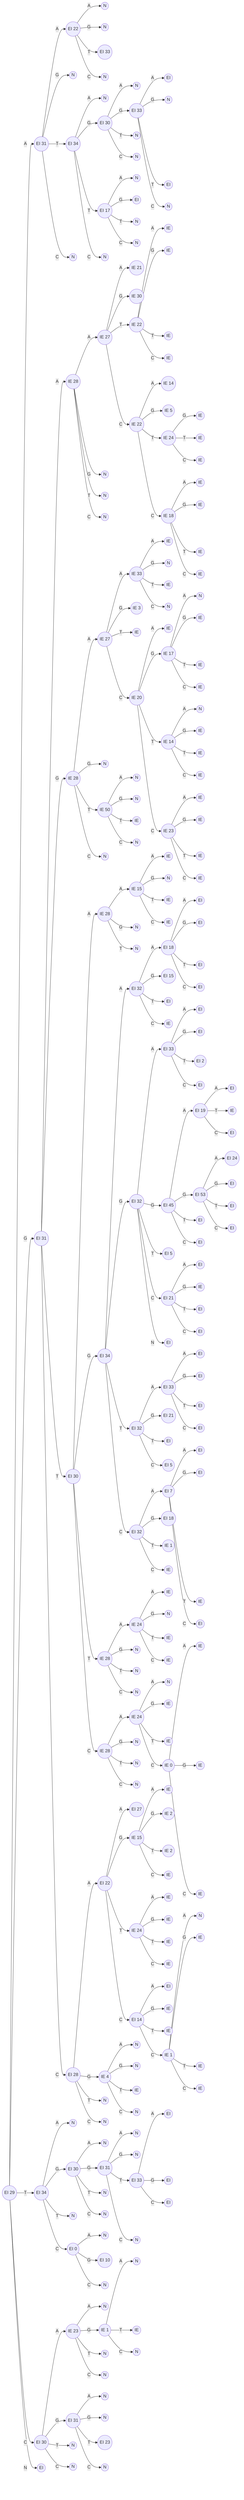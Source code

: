 graph LR
2691191888304((EI 29))
2691191888304-- A -->2691225013608
2691191888304-- G -->2691225014000
2691191888304-- T -->2691225740064
2691191888304-- C -->2691225291520
2691191888304-- N -->2691225786912
2691225013608((EI 31))
2691225013608-- A -->2691225215888
2691225013608-- G -->2691225664872
2691225013608-- T -->2691225662072
2691225013608-- C -->2691225663640
2691225215888((EI 22))
2691225215888-- A -->2691225216896
2691225215888-- G -->2691225217008
2691225215888-- T -->2691225217400
2691225215888-- C -->2691225662576
2691225216896((N))
2691225217008((N))
2691225217400((EI 33))
2691225662576((N))
2691225664872((N))
2691225662072((EI 34))
2691225662072-- A -->2691225661848
2691225662072-- G -->2691225664648
2691225662072-- T -->2691225216784
2691225662072-- C -->2691225663976
2691225661848((N))
2691225664648((EI 30))
2691225664648-- A -->2691225218800
2691225664648-- G -->2691225216392
2691225664648-- T -->2691225215720
2691225664648-- C -->2691225217176
2691225218800((N))
2691225216392((EI 33))
2691225216392-- A -->2691225743144
2691225216392-- G -->2691225742136
2691225216392-- T -->2691225740848
2691225216392-- C -->2691225218464
2691225743144((EI))
2691225742136((N))
2691225740848((EI))
2691225218464((N))
2691225215720((N))
2691225217176((N))
2691225216784((EI 17))
2691225216784-- A -->2691225661792
2691225216784-- G -->2691225663360
2691225216784-- T -->2691225662912
2691225216784-- C -->2691225662408
2691225661792((N))
2691225663360((EI))
2691225662912((N))
2691225662408((N))
2691225663976((N))
2691225663640((N))
2691225014000((EI 31))
2691225014000-- A -->2691225664144
2691225014000-- G -->2691225289168
2691225014000-- T -->2691225740120
2691225014000-- C -->2691225742640
2691225664144((IE 28))
2691225664144-- A -->2691225217792
2691225664144-- G -->2691225292640
2691225664144-- T -->2691225292584
2691225664144-- C -->2691225290008
2691225217792((IE 27))
2691225217792-- A -->2691225785120
2691225217792-- G -->2691225786240
2691225217792-- T -->2691225786800
2691225217792-- C -->2691225787584
2691225785120((IE 21))
2691225786240((IE 30))
2691225786800((IE 22))
2691225786800-- A -->2691225784560
2691225786800-- G -->2691225785680
2691225786800-- T -->2691225663080
2691225786800-- C -->2691225787024
2691225784560((IE))
2691225785680((IE))
2691225663080((IE))
2691225787024((IE))
2691225787584((IE 22))
2691225787584-- A -->2691225741912
2691225787584-- G -->2691225216952
2691225787584-- T -->2691225663808
2691225787584-- C -->2691225740344
2691225741912((IE 14))
2691225216952((IE 5))
2691225663808((IE 24))
2691225663808-- G -->2691225740904
2691225663808-- T -->2691225739672
2691225663808-- C -->2691225742304
2691225740904((IE))
2691225739672((IE))
2691225742304((IE))
2691225740344((IE 18))
2691225740344-- A -->2691225787696
2691225740344-- G -->2691225788144
2691225740344-- T -->2691225289952
2691225740344-- C -->2691225289728
2691225787696((IE))
2691225788144((IE))
2691225289952((IE))
2691225289728((IE))
2691225292640((N))
2691225292584((N))
2691225290008((N))
2691225289168((IE 28))
2691225289168-- A -->2691225291128
2691225289168-- G -->2691225320584
2691225289168-- T -->2691225291968
2691225289168-- C -->2691225739448
2691225291128((IE 27))
2691225291128-- A -->2691225786128
2691225291128-- G -->2691225217960
2691225291128-- T -->2691225218968
2691225291128-- C -->2691225741128
2691225786128((IE 33))
2691225786128-- A -->2691225741800
2691225786128-- G -->2691225743312
2691225786128-- T -->2691225740512
2691225786128-- C -->2691225739784
2691225741800((IE))
2691225743312((N))
2691225740512((IE))
2691225739784((N))
2691225217960((IE 3))
2691225218968((IE))
2691225741128((IE 20))
2691225741128-- A -->2691225290456
2691225741128-- G -->2691225292528
2691225741128-- T -->2691225291352
2691225741128-- C -->2691225318288
2691225290456((IE))
2691225292528((IE 17))
2691225292528-- A -->2691225290176
2691225292528-- G -->2691225289784
2691225292528-- T -->2691225291240
2691225292528-- C -->2691225290512
2691225290176((N))
2691225289784((IE))
2691225291240((IE))
2691225290512((IE))
2691225291352((IE 14))
2691225291352-- A -->2691225290568
2691225291352-- G -->2691225288888
2691225291352-- T -->2691225289504
2691225291352-- C -->2691225318624
2691225290568((N))
2691225288888((IE))
2691225289504((IE))
2691225318624((IE))
2691225318288((IE 23))
2691225318288-- A -->2691225318848
2691225318288-- G -->2691225318064
2691225318288-- T -->2691225321256
2691225318288-- C -->2691225319016
2691225318848((IE))
2691225318064((IE))
2691225321256((IE))
2691225319016((IE))
2691225320584((N))
2691225291968((IE 50))
2691225291968-- A -->2691225318456
2691225291968-- G -->2691225742696
2691225291968-- T -->2691225739840
2691225291968-- C -->2691225740176
2691225318456((N))
2691225742696((N))
2691225739840((IE))
2691225740176((N))
2691225739448((N))
2691225740120((EI 30))
2691225740120-- A -->2691225662352
2691225740120-- G -->2691225290400
2691225740120-- T -->2691225292472
2691225740120-- C -->2691225319744
2691225662352((IE 28))
2691225662352-- A -->2691225289672
2691225662352-- G -->2691225219024
2691225662352-- T -->2691225217736
2691225289672((IE 15))
2691225289672-- A -->2691225319968
2691225289672-- G -->2691225013832
2691225289672-- T -->2691225012208
2691225289672-- C -->2691225218016
2691225319968((IE))
2691225013832((N))
2691225012208((IE))
2691225218016((IE))
2691225219024((N))
2691225217736((N))
2691225290400((EI 34))
2691225290400-- A -->2691225318176
2691225290400-- G -->2691225317672
2691225290400-- T -->2691225787920
2691225290400-- C -->2691225317728
2691225318176((EI 32))
2691225318176-- A -->2691225786968
2691225318176-- G -->2691225290064
2691225318176-- T -->2691225289392
2691225318176-- C -->2691225216504
2691225786968((EI 18))
2691225786968-- A -->2691225742472
2691225786968-- G -->2691225742920
2691225786968-- T -->2691225786856
2691225786968-- C -->2691225787472
2691225742472((EI))
2691225742920((EI))
2691225786856((EI))
2691225787472((EI))
2691225290064((EI 15))
2691225289392((EI))
2691225216504((IE))
2691225317672((EI 32))
2691225317672-- A -->2691225784896
2691225317672-- G -->2691225371088
2691225317672-- T -->2691225374392
2691225317672-- C -->2691225784784
2691225317672-- N -->2691225374112
2691225784896((EI 33))
2691225784896-- A -->2691225372768
2691225784896-- G -->2691225373216
2691225784896-- T -->2691225374000
2691225784896-- C -->2691225788200
2691225372768((EI))
2691225373216((EI))
2691225374000((EI 2))
2691225788200((EI))
2691225371088((EI 45))
2691225371088-- A -->2691225373328
2691225371088-- G -->2691225217120
2691225371088-- T -->2691225291744
2691225371088-- C -->2691225371424
2691225373328((EI 19))
2691225373328-- A -->2691225373832
2691225373328-- T -->2691225011872
2691225373328-- C -->2691225288776
2691225373832((EI))
2691225011872((IE))
2691225288776((EI))
2691225217120((EI 53))
2691225217120-- A -->2691225320864
2691225217120-- G -->2691225317616
2691225217120-- T -->2691225317560
2691225217120-- C -->2691225372600
2691225320864((EI 24))
2691225317616((EI))
2691225317560((EI))
2691225372600((EI))
2691225291744((EI))
2691225371424((EI))
2691225374392((EI 5))
2691225784784((EI 21))
2691225784784-- A -->2691225371368
2691225784784-- G -->2691225371816
2691225784784-- T -->2691225371984
2691225784784-- C -->2691225372040
2691225371368((EI))
2691225371816((IE))
2691225371984((EI))
2691225372040((EI))
2691225374112((EI))
2691225787920((EI 32))
2691225787920-- A -->2691225320024
2691225787920-- G -->2691225375744
2691225787920-- T -->2691225375688
2691225787920-- C -->2691225377536
2691225320024((EI 33))
2691225320024-- A -->2691225376640
2691225320024-- G -->2691225378768
2691225320024-- T -->2691225291408
2691225320024-- C -->2691225291016
2691225376640((EI))
2691225378768((EI))
2691225291408((EI))
2691225291016((EI))
2691225375744((EI 21))
2691225375688((EI))
2691225377536((EI 5))
2691225317728((EI 32))
2691225317728-- A -->2691225373776
2691225317728-- G -->2691225373552
2691225317728-- T -->2691225374168
2691225317728-- C -->2691225321200
2691225373776((EI 7))
2691225373776-- A -->2691225372488
2691225373776-- G -->2691225370696
2691225373776-- T -->2691225372992
2691225373776-- C -->2691225371256
2691225372488((EI))
2691225370696((EI))
2691225372992((IE))
2691225371256((EI))
2691225373552((EI 18))
2691225374168((IE 1))
2691225321200((IE))
2691225292472((IE 28))
2691225292472-- A -->2691225376080
2691225292472-- G -->2691225372320
2691225292472-- T -->2691225371032
2691225292472-- C -->2691225375520
2691225376080((IE 24))
2691225376080-- A -->2691225376024
2691225376080-- G -->2691225741072
2691225376080-- T -->2691225218856
2691225376080-- C -->2691225216672
2691225376024((IE))
2691225741072((N))
2691225218856((IE))
2691225216672((IE))
2691225372320((N))
2691225371032((N))
2691225375520((N))
2691225319744((IE 28))
2691225319744-- A -->2691225378376
2691225319744-- G -->2691225371704
2691225319744-- T -->2691225375296
2691225319744-- C -->2691225664592
2691225378376((IE 24))
2691225378376-- A -->2691225389264
2691225378376-- G -->2691225387696
2691225378376-- T -->2691225390664
2691225378376-- C -->2691225372936
2691225389264((N))
2691225387696((IE))
2691225390664((IE))
2691225372936((IE 0))
2691225372936-- A -->2691225387360
2691225372936-- G -->2691225389880
2691225372936-- C -->2691225388984
2691225387360((IE))
2691225389880((IE))
2691225388984((IE))
2691225371704((N))
2691225375296((N))
2691225664592((N))
2691225742640((EI 28))
2691225742640-- A -->2691225376192
2691225742640-- G -->2691225390160
2691225742640-- T -->2691225389376
2691225742640-- C -->2691225663752
2691225376192((EI 22))
2691225376192-- A -->2691225378096
2691225376192-- G -->2691225377984
2691225376192-- T -->2691225387584
2691225376192-- C -->2691225319408
2691225378096((EI 27))
2691225377984((IE 15))
2691225377984-- A -->2691225387920
2691225377984-- G -->2691225389656
2691225377984-- T -->2691225387640
2691225377984-- C -->2691225388536
2691225387920((IE))
2691225389656((IE 2))
2691225387640((IE 2))
2691225388536((IE))
2691225387584((IE 24))
2691225387584-- A -->2691225389600
2691225387584-- G -->2691225389712
2691225387584-- T -->2691225372264
2691225387584-- C -->2691225371760
2691225389600((IE))
2691225389712((IE))
2691225372264((IE))
2691225371760((IE))
2691225319408((EI 14))
2691225319408-- A -->2691225216840
2691225319408-- G -->2691225742528
2691225319408-- T -->2691225319800
2691225319408-- C -->2691225320472
2691225216840((EI))
2691225742528((IE))
2691225319800((IE))
2691225320472((IE 1))
2691225320472-- A -->2691225374504
2691225320472-- G -->2691225372432
2691225320472-- T -->2691225291072
2691225320472-- C -->2691225390832
2691225374504((N))
2691225372432((IE))
2691225291072((IE))
2691225390832((IE))
2691225390160((IE 4))
2691225390160-- A -->2691225387416
2691225390160-- G -->2691225388648
2691225390160-- T -->2691225388760
2691225390160-- C -->2691225388088
2691225387416((N))
2691225388648((N))
2691225388760((IE))
2691225388088((N))
2691225389376((N))
2691225663752((N))
2691225740064((EI 34))
2691225740064-- A -->2691225318232
2691225740064-- G -->2691225431736
2691225740064-- T -->2691225390552
2691225740064-- C -->2691225388032
2691225318232((N))
2691225431736((EI 30))
2691225431736-- A -->2691225431008
2691225431736-- G -->2691225432016
2691225431736-- T -->2691225389824
2691225431736-- C -->2691225387248
2691225431008((N))
2691225432016((EI 31))
2691225432016-- A -->2691225428208
2691225432016-- G -->2691225430392
2691225432016-- T -->2691225429496
2691225432016-- C -->2691225217512
2691225428208((N))
2691225430392((N))
2691225429496((EI 33))
2691225429496-- A -->2691225430728
2691225429496-- G -->2691225390048
2691225429496-- C -->2691225370752
2691225430728((EI))
2691225390048((EI))
2691225370752((EI))
2691225217512((N))
2691225389824((N))
2691225387248((N))
2691225390552((N))
2691225388032((EI 0))
2691225388032-- A -->2691225376472
2691225388032-- G -->2691225377816
2691225388032-- C -->2691225429608
2691225376472((N))
2691225377816((EI 10))
2691225429608((N))
2691225291520((EI 30))
2691225291520-- A -->2691225290848
2691225291520-- G -->2691225419728
2691225291520-- T -->2691225377312
2691225291520-- C -->2691225378656
2691225290848((IE 23))
2691225290848-- A -->2691225429944
2691225290848-- G -->2691225430784
2691225290848-- T -->2691225419672
2691225290848-- C -->2691225418832
2691225429944((N))
2691225430784((IE 1))
2691225430784-- A -->2691225376416
2691225430784-- T -->2691225377928
2691225430784-- C -->2691225387080
2691225376416((N))
2691225377928((IE))
2691225387080((N))
2691225419672((N))
2691225418832((N))
2691225419728((EI 31))
2691225419728-- A -->2691225417376
2691225419728-- G -->2691225417656
2691225419728-- T -->2691225416704
2691225419728-- C -->2691225418720
2691225417376((N))
2691225417656((N))
2691225416704((EI 23))
2691225418720((N))
2691225377312((N))
2691225378656((N))
2691225786912((EI))